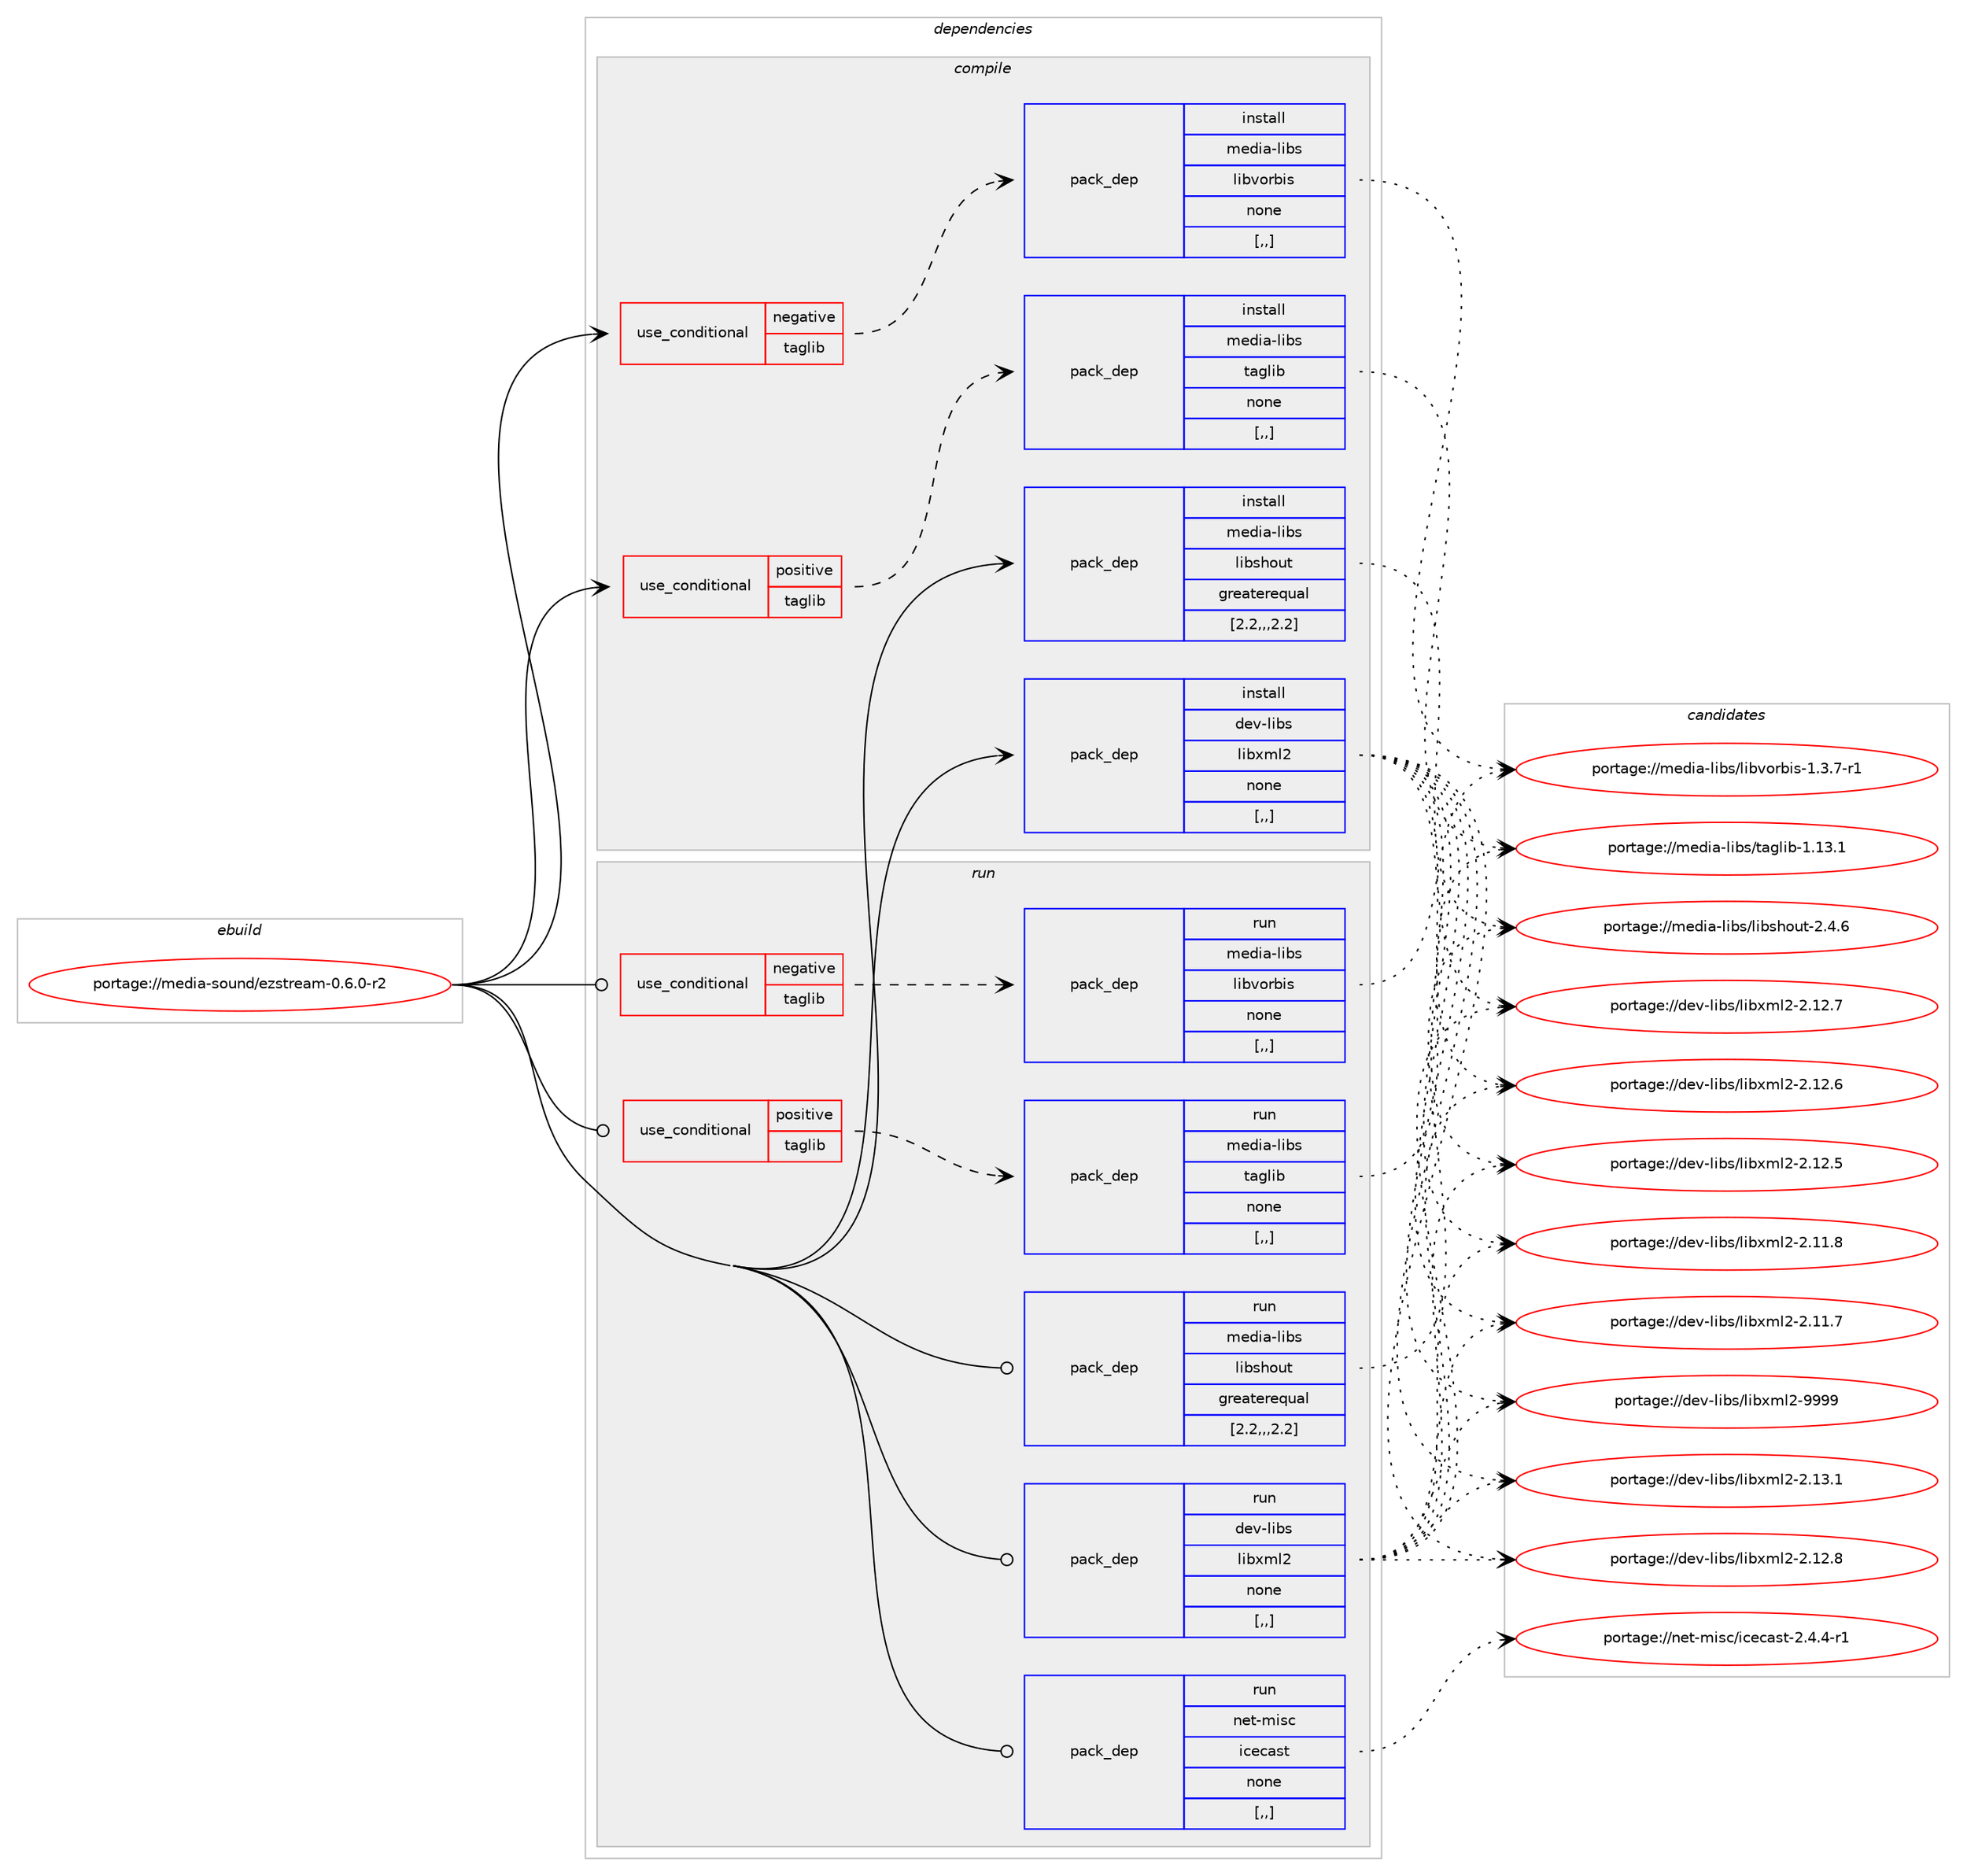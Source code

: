 digraph prolog {

# *************
# Graph options
# *************

newrank=true;
concentrate=true;
compound=true;
graph [rankdir=LR,fontname=Helvetica,fontsize=10,ranksep=1.5];#, ranksep=2.5, nodesep=0.2];
edge  [arrowhead=vee];
node  [fontname=Helvetica,fontsize=10];

# **********
# The ebuild
# **********

subgraph cluster_leftcol {
color=gray;
label=<<i>ebuild</i>>;
id [label="portage://media-sound/ezstream-0.6.0-r2", color=red, width=4, href="../media-sound/ezstream-0.6.0-r2.svg"];
}

# ****************
# The dependencies
# ****************

subgraph cluster_midcol {
color=gray;
label=<<i>dependencies</i>>;
subgraph cluster_compile {
fillcolor="#eeeeee";
style=filled;
label=<<i>compile</i>>;
subgraph cond213297 {
dependency825044 [label=<<TABLE BORDER="0" CELLBORDER="1" CELLSPACING="0" CELLPADDING="4"><TR><TD ROWSPAN="3" CELLPADDING="10">use_conditional</TD></TR><TR><TD>negative</TD></TR><TR><TD>taglib</TD></TR></TABLE>>, shape=none, color=red];
subgraph pack605531 {
dependency825045 [label=<<TABLE BORDER="0" CELLBORDER="1" CELLSPACING="0" CELLPADDING="4" WIDTH="220"><TR><TD ROWSPAN="6" CELLPADDING="30">pack_dep</TD></TR><TR><TD WIDTH="110">install</TD></TR><TR><TD>media-libs</TD></TR><TR><TD>libvorbis</TD></TR><TR><TD>none</TD></TR><TR><TD>[,,]</TD></TR></TABLE>>, shape=none, color=blue];
}
dependency825044:e -> dependency825045:w [weight=20,style="dashed",arrowhead="vee"];
}
id:e -> dependency825044:w [weight=20,style="solid",arrowhead="vee"];
subgraph cond213298 {
dependency825046 [label=<<TABLE BORDER="0" CELLBORDER="1" CELLSPACING="0" CELLPADDING="4"><TR><TD ROWSPAN="3" CELLPADDING="10">use_conditional</TD></TR><TR><TD>positive</TD></TR><TR><TD>taglib</TD></TR></TABLE>>, shape=none, color=red];
subgraph pack605532 {
dependency825047 [label=<<TABLE BORDER="0" CELLBORDER="1" CELLSPACING="0" CELLPADDING="4" WIDTH="220"><TR><TD ROWSPAN="6" CELLPADDING="30">pack_dep</TD></TR><TR><TD WIDTH="110">install</TD></TR><TR><TD>media-libs</TD></TR><TR><TD>taglib</TD></TR><TR><TD>none</TD></TR><TR><TD>[,,]</TD></TR></TABLE>>, shape=none, color=blue];
}
dependency825046:e -> dependency825047:w [weight=20,style="dashed",arrowhead="vee"];
}
id:e -> dependency825046:w [weight=20,style="solid",arrowhead="vee"];
subgraph pack605533 {
dependency825048 [label=<<TABLE BORDER="0" CELLBORDER="1" CELLSPACING="0" CELLPADDING="4" WIDTH="220"><TR><TD ROWSPAN="6" CELLPADDING="30">pack_dep</TD></TR><TR><TD WIDTH="110">install</TD></TR><TR><TD>dev-libs</TD></TR><TR><TD>libxml2</TD></TR><TR><TD>none</TD></TR><TR><TD>[,,]</TD></TR></TABLE>>, shape=none, color=blue];
}
id:e -> dependency825048:w [weight=20,style="solid",arrowhead="vee"];
subgraph pack605534 {
dependency825049 [label=<<TABLE BORDER="0" CELLBORDER="1" CELLSPACING="0" CELLPADDING="4" WIDTH="220"><TR><TD ROWSPAN="6" CELLPADDING="30">pack_dep</TD></TR><TR><TD WIDTH="110">install</TD></TR><TR><TD>media-libs</TD></TR><TR><TD>libshout</TD></TR><TR><TD>greaterequal</TD></TR><TR><TD>[2.2,,,2.2]</TD></TR></TABLE>>, shape=none, color=blue];
}
id:e -> dependency825049:w [weight=20,style="solid",arrowhead="vee"];
}
subgraph cluster_compileandrun {
fillcolor="#eeeeee";
style=filled;
label=<<i>compile and run</i>>;
}
subgraph cluster_run {
fillcolor="#eeeeee";
style=filled;
label=<<i>run</i>>;
subgraph cond213299 {
dependency825050 [label=<<TABLE BORDER="0" CELLBORDER="1" CELLSPACING="0" CELLPADDING="4"><TR><TD ROWSPAN="3" CELLPADDING="10">use_conditional</TD></TR><TR><TD>negative</TD></TR><TR><TD>taglib</TD></TR></TABLE>>, shape=none, color=red];
subgraph pack605535 {
dependency825051 [label=<<TABLE BORDER="0" CELLBORDER="1" CELLSPACING="0" CELLPADDING="4" WIDTH="220"><TR><TD ROWSPAN="6" CELLPADDING="30">pack_dep</TD></TR><TR><TD WIDTH="110">run</TD></TR><TR><TD>media-libs</TD></TR><TR><TD>libvorbis</TD></TR><TR><TD>none</TD></TR><TR><TD>[,,]</TD></TR></TABLE>>, shape=none, color=blue];
}
dependency825050:e -> dependency825051:w [weight=20,style="dashed",arrowhead="vee"];
}
id:e -> dependency825050:w [weight=20,style="solid",arrowhead="odot"];
subgraph cond213300 {
dependency825052 [label=<<TABLE BORDER="0" CELLBORDER="1" CELLSPACING="0" CELLPADDING="4"><TR><TD ROWSPAN="3" CELLPADDING="10">use_conditional</TD></TR><TR><TD>positive</TD></TR><TR><TD>taglib</TD></TR></TABLE>>, shape=none, color=red];
subgraph pack605536 {
dependency825053 [label=<<TABLE BORDER="0" CELLBORDER="1" CELLSPACING="0" CELLPADDING="4" WIDTH="220"><TR><TD ROWSPAN="6" CELLPADDING="30">pack_dep</TD></TR><TR><TD WIDTH="110">run</TD></TR><TR><TD>media-libs</TD></TR><TR><TD>taglib</TD></TR><TR><TD>none</TD></TR><TR><TD>[,,]</TD></TR></TABLE>>, shape=none, color=blue];
}
dependency825052:e -> dependency825053:w [weight=20,style="dashed",arrowhead="vee"];
}
id:e -> dependency825052:w [weight=20,style="solid",arrowhead="odot"];
subgraph pack605537 {
dependency825054 [label=<<TABLE BORDER="0" CELLBORDER="1" CELLSPACING="0" CELLPADDING="4" WIDTH="220"><TR><TD ROWSPAN="6" CELLPADDING="30">pack_dep</TD></TR><TR><TD WIDTH="110">run</TD></TR><TR><TD>dev-libs</TD></TR><TR><TD>libxml2</TD></TR><TR><TD>none</TD></TR><TR><TD>[,,]</TD></TR></TABLE>>, shape=none, color=blue];
}
id:e -> dependency825054:w [weight=20,style="solid",arrowhead="odot"];
subgraph pack605538 {
dependency825055 [label=<<TABLE BORDER="0" CELLBORDER="1" CELLSPACING="0" CELLPADDING="4" WIDTH="220"><TR><TD ROWSPAN="6" CELLPADDING="30">pack_dep</TD></TR><TR><TD WIDTH="110">run</TD></TR><TR><TD>media-libs</TD></TR><TR><TD>libshout</TD></TR><TR><TD>greaterequal</TD></TR><TR><TD>[2.2,,,2.2]</TD></TR></TABLE>>, shape=none, color=blue];
}
id:e -> dependency825055:w [weight=20,style="solid",arrowhead="odot"];
subgraph pack605539 {
dependency825056 [label=<<TABLE BORDER="0" CELLBORDER="1" CELLSPACING="0" CELLPADDING="4" WIDTH="220"><TR><TD ROWSPAN="6" CELLPADDING="30">pack_dep</TD></TR><TR><TD WIDTH="110">run</TD></TR><TR><TD>net-misc</TD></TR><TR><TD>icecast</TD></TR><TR><TD>none</TD></TR><TR><TD>[,,]</TD></TR></TABLE>>, shape=none, color=blue];
}
id:e -> dependency825056:w [weight=20,style="solid",arrowhead="odot"];
}
}

# **************
# The candidates
# **************

subgraph cluster_choices {
rank=same;
color=gray;
label=<<i>candidates</i>>;

subgraph choice605531 {
color=black;
nodesep=1;
choice1091011001059745108105981154710810598118111114981051154549465146554511449 [label="portage://media-libs/libvorbis-1.3.7-r1", color=red, width=4,href="../media-libs/libvorbis-1.3.7-r1.svg"];
dependency825045:e -> choice1091011001059745108105981154710810598118111114981051154549465146554511449:w [style=dotted,weight="100"];
}
subgraph choice605532 {
color=black;
nodesep=1;
choice10910110010597451081059811547116971031081059845494649514649 [label="portage://media-libs/taglib-1.13.1", color=red, width=4,href="../media-libs/taglib-1.13.1.svg"];
dependency825047:e -> choice10910110010597451081059811547116971031081059845494649514649:w [style=dotted,weight="100"];
}
subgraph choice605533 {
color=black;
nodesep=1;
choice10010111845108105981154710810598120109108504557575757 [label="portage://dev-libs/libxml2-9999", color=red, width=4,href="../dev-libs/libxml2-9999.svg"];
choice100101118451081059811547108105981201091085045504649514649 [label="portage://dev-libs/libxml2-2.13.1", color=red, width=4,href="../dev-libs/libxml2-2.13.1.svg"];
choice100101118451081059811547108105981201091085045504649504656 [label="portage://dev-libs/libxml2-2.12.8", color=red, width=4,href="../dev-libs/libxml2-2.12.8.svg"];
choice100101118451081059811547108105981201091085045504649504655 [label="portage://dev-libs/libxml2-2.12.7", color=red, width=4,href="../dev-libs/libxml2-2.12.7.svg"];
choice100101118451081059811547108105981201091085045504649504654 [label="portage://dev-libs/libxml2-2.12.6", color=red, width=4,href="../dev-libs/libxml2-2.12.6.svg"];
choice100101118451081059811547108105981201091085045504649504653 [label="portage://dev-libs/libxml2-2.12.5", color=red, width=4,href="../dev-libs/libxml2-2.12.5.svg"];
choice100101118451081059811547108105981201091085045504649494656 [label="portage://dev-libs/libxml2-2.11.8", color=red, width=4,href="../dev-libs/libxml2-2.11.8.svg"];
choice100101118451081059811547108105981201091085045504649494655 [label="portage://dev-libs/libxml2-2.11.7", color=red, width=4,href="../dev-libs/libxml2-2.11.7.svg"];
dependency825048:e -> choice10010111845108105981154710810598120109108504557575757:w [style=dotted,weight="100"];
dependency825048:e -> choice100101118451081059811547108105981201091085045504649514649:w [style=dotted,weight="100"];
dependency825048:e -> choice100101118451081059811547108105981201091085045504649504656:w [style=dotted,weight="100"];
dependency825048:e -> choice100101118451081059811547108105981201091085045504649504655:w [style=dotted,weight="100"];
dependency825048:e -> choice100101118451081059811547108105981201091085045504649504654:w [style=dotted,weight="100"];
dependency825048:e -> choice100101118451081059811547108105981201091085045504649504653:w [style=dotted,weight="100"];
dependency825048:e -> choice100101118451081059811547108105981201091085045504649494656:w [style=dotted,weight="100"];
dependency825048:e -> choice100101118451081059811547108105981201091085045504649494655:w [style=dotted,weight="100"];
}
subgraph choice605534 {
color=black;
nodesep=1;
choice1091011001059745108105981154710810598115104111117116455046524654 [label="portage://media-libs/libshout-2.4.6", color=red, width=4,href="../media-libs/libshout-2.4.6.svg"];
dependency825049:e -> choice1091011001059745108105981154710810598115104111117116455046524654:w [style=dotted,weight="100"];
}
subgraph choice605535 {
color=black;
nodesep=1;
choice1091011001059745108105981154710810598118111114981051154549465146554511449 [label="portage://media-libs/libvorbis-1.3.7-r1", color=red, width=4,href="../media-libs/libvorbis-1.3.7-r1.svg"];
dependency825051:e -> choice1091011001059745108105981154710810598118111114981051154549465146554511449:w [style=dotted,weight="100"];
}
subgraph choice605536 {
color=black;
nodesep=1;
choice10910110010597451081059811547116971031081059845494649514649 [label="portage://media-libs/taglib-1.13.1", color=red, width=4,href="../media-libs/taglib-1.13.1.svg"];
dependency825053:e -> choice10910110010597451081059811547116971031081059845494649514649:w [style=dotted,weight="100"];
}
subgraph choice605537 {
color=black;
nodesep=1;
choice10010111845108105981154710810598120109108504557575757 [label="portage://dev-libs/libxml2-9999", color=red, width=4,href="../dev-libs/libxml2-9999.svg"];
choice100101118451081059811547108105981201091085045504649514649 [label="portage://dev-libs/libxml2-2.13.1", color=red, width=4,href="../dev-libs/libxml2-2.13.1.svg"];
choice100101118451081059811547108105981201091085045504649504656 [label="portage://dev-libs/libxml2-2.12.8", color=red, width=4,href="../dev-libs/libxml2-2.12.8.svg"];
choice100101118451081059811547108105981201091085045504649504655 [label="portage://dev-libs/libxml2-2.12.7", color=red, width=4,href="../dev-libs/libxml2-2.12.7.svg"];
choice100101118451081059811547108105981201091085045504649504654 [label="portage://dev-libs/libxml2-2.12.6", color=red, width=4,href="../dev-libs/libxml2-2.12.6.svg"];
choice100101118451081059811547108105981201091085045504649504653 [label="portage://dev-libs/libxml2-2.12.5", color=red, width=4,href="../dev-libs/libxml2-2.12.5.svg"];
choice100101118451081059811547108105981201091085045504649494656 [label="portage://dev-libs/libxml2-2.11.8", color=red, width=4,href="../dev-libs/libxml2-2.11.8.svg"];
choice100101118451081059811547108105981201091085045504649494655 [label="portage://dev-libs/libxml2-2.11.7", color=red, width=4,href="../dev-libs/libxml2-2.11.7.svg"];
dependency825054:e -> choice10010111845108105981154710810598120109108504557575757:w [style=dotted,weight="100"];
dependency825054:e -> choice100101118451081059811547108105981201091085045504649514649:w [style=dotted,weight="100"];
dependency825054:e -> choice100101118451081059811547108105981201091085045504649504656:w [style=dotted,weight="100"];
dependency825054:e -> choice100101118451081059811547108105981201091085045504649504655:w [style=dotted,weight="100"];
dependency825054:e -> choice100101118451081059811547108105981201091085045504649504654:w [style=dotted,weight="100"];
dependency825054:e -> choice100101118451081059811547108105981201091085045504649504653:w [style=dotted,weight="100"];
dependency825054:e -> choice100101118451081059811547108105981201091085045504649494656:w [style=dotted,weight="100"];
dependency825054:e -> choice100101118451081059811547108105981201091085045504649494655:w [style=dotted,weight="100"];
}
subgraph choice605538 {
color=black;
nodesep=1;
choice1091011001059745108105981154710810598115104111117116455046524654 [label="portage://media-libs/libshout-2.4.6", color=red, width=4,href="../media-libs/libshout-2.4.6.svg"];
dependency825055:e -> choice1091011001059745108105981154710810598115104111117116455046524654:w [style=dotted,weight="100"];
}
subgraph choice605539 {
color=black;
nodesep=1;
choice1101011164510910511599471059910199971151164550465246524511449 [label="portage://net-misc/icecast-2.4.4-r1", color=red, width=4,href="../net-misc/icecast-2.4.4-r1.svg"];
dependency825056:e -> choice1101011164510910511599471059910199971151164550465246524511449:w [style=dotted,weight="100"];
}
}

}
